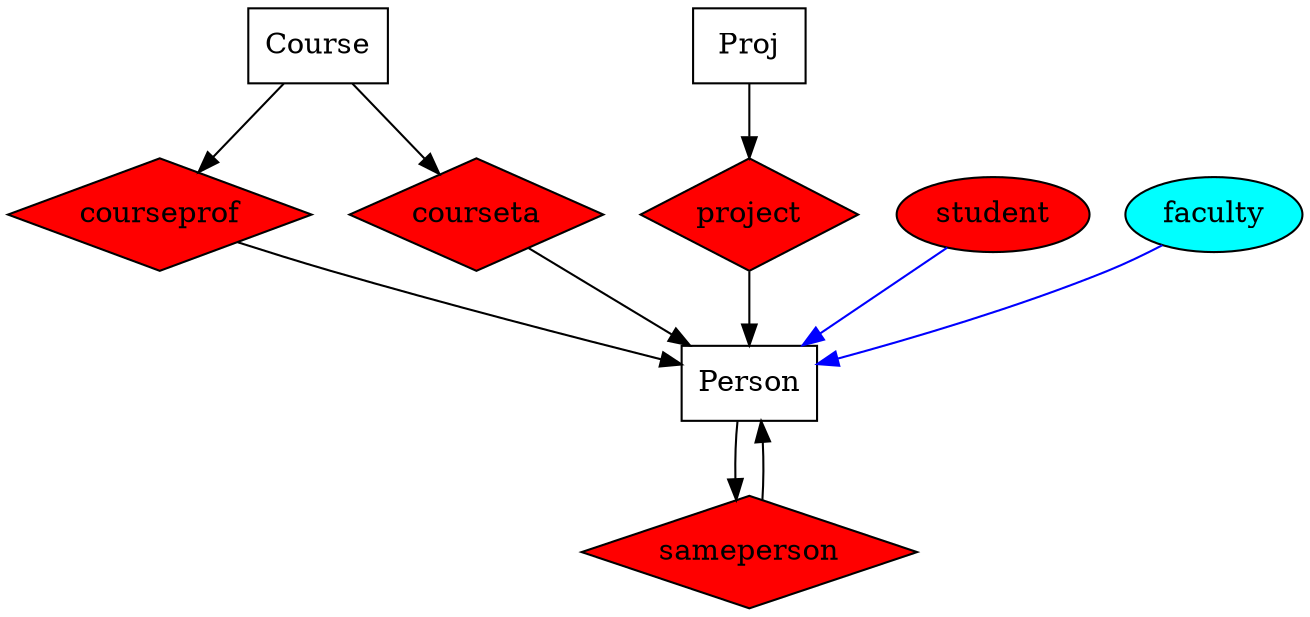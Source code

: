 digraph G {
    style="filled";
    edge [comment="Wildcard node added automatic in EG."];
    node [comment="Wildcard node added automatic in EG."];
    "Course" [shape="box"];
    "Person" [shape="box"];
    "project" [width="0.5", 
               style="filled", 
               orientation="45.0", 
               shape="polygon", 
               fillcolor="red", 
               height="0.75"];
    "student" [style="filled", 
               fillcolor="red"];
    "courseprof" [width="0.5", 
                  style="filled", 
                  orientation="45.0", 
                  height="0.75", 
                  shape="polygon", 
                  fillcolor="red", 
                  distortion="0.0"];
    "courseta" [orientation="45.0", 
                shape="polygon", 
                style="filled", 
                fillcolor="red", 
                height="0.75"];
    "Proj" [shape="box"];
    "sameperson" [orientation="45.0", 
                  shape="polygon", 
                  style="filled", 
                  fillcolor="red", 
                  height="0.75"];
    "Person" -> "sameperson";
    "sameperson" -> "Person";
    "project" -> "Person";
    "Proj" -> "project";
    "student" -> "Person"  [color="blue", 
                            style="solid"];
    "Course" -> "courseta";
    "courseta" -> "Person";
    "Course" -> "courseprof";
    "courseprof" -> "Person";
    "faculty" [shape="ellipse", 
               style="filled", 
               fillcolor="cyan"];
    "faculty" -> "Person"  [color="blue"];
}
